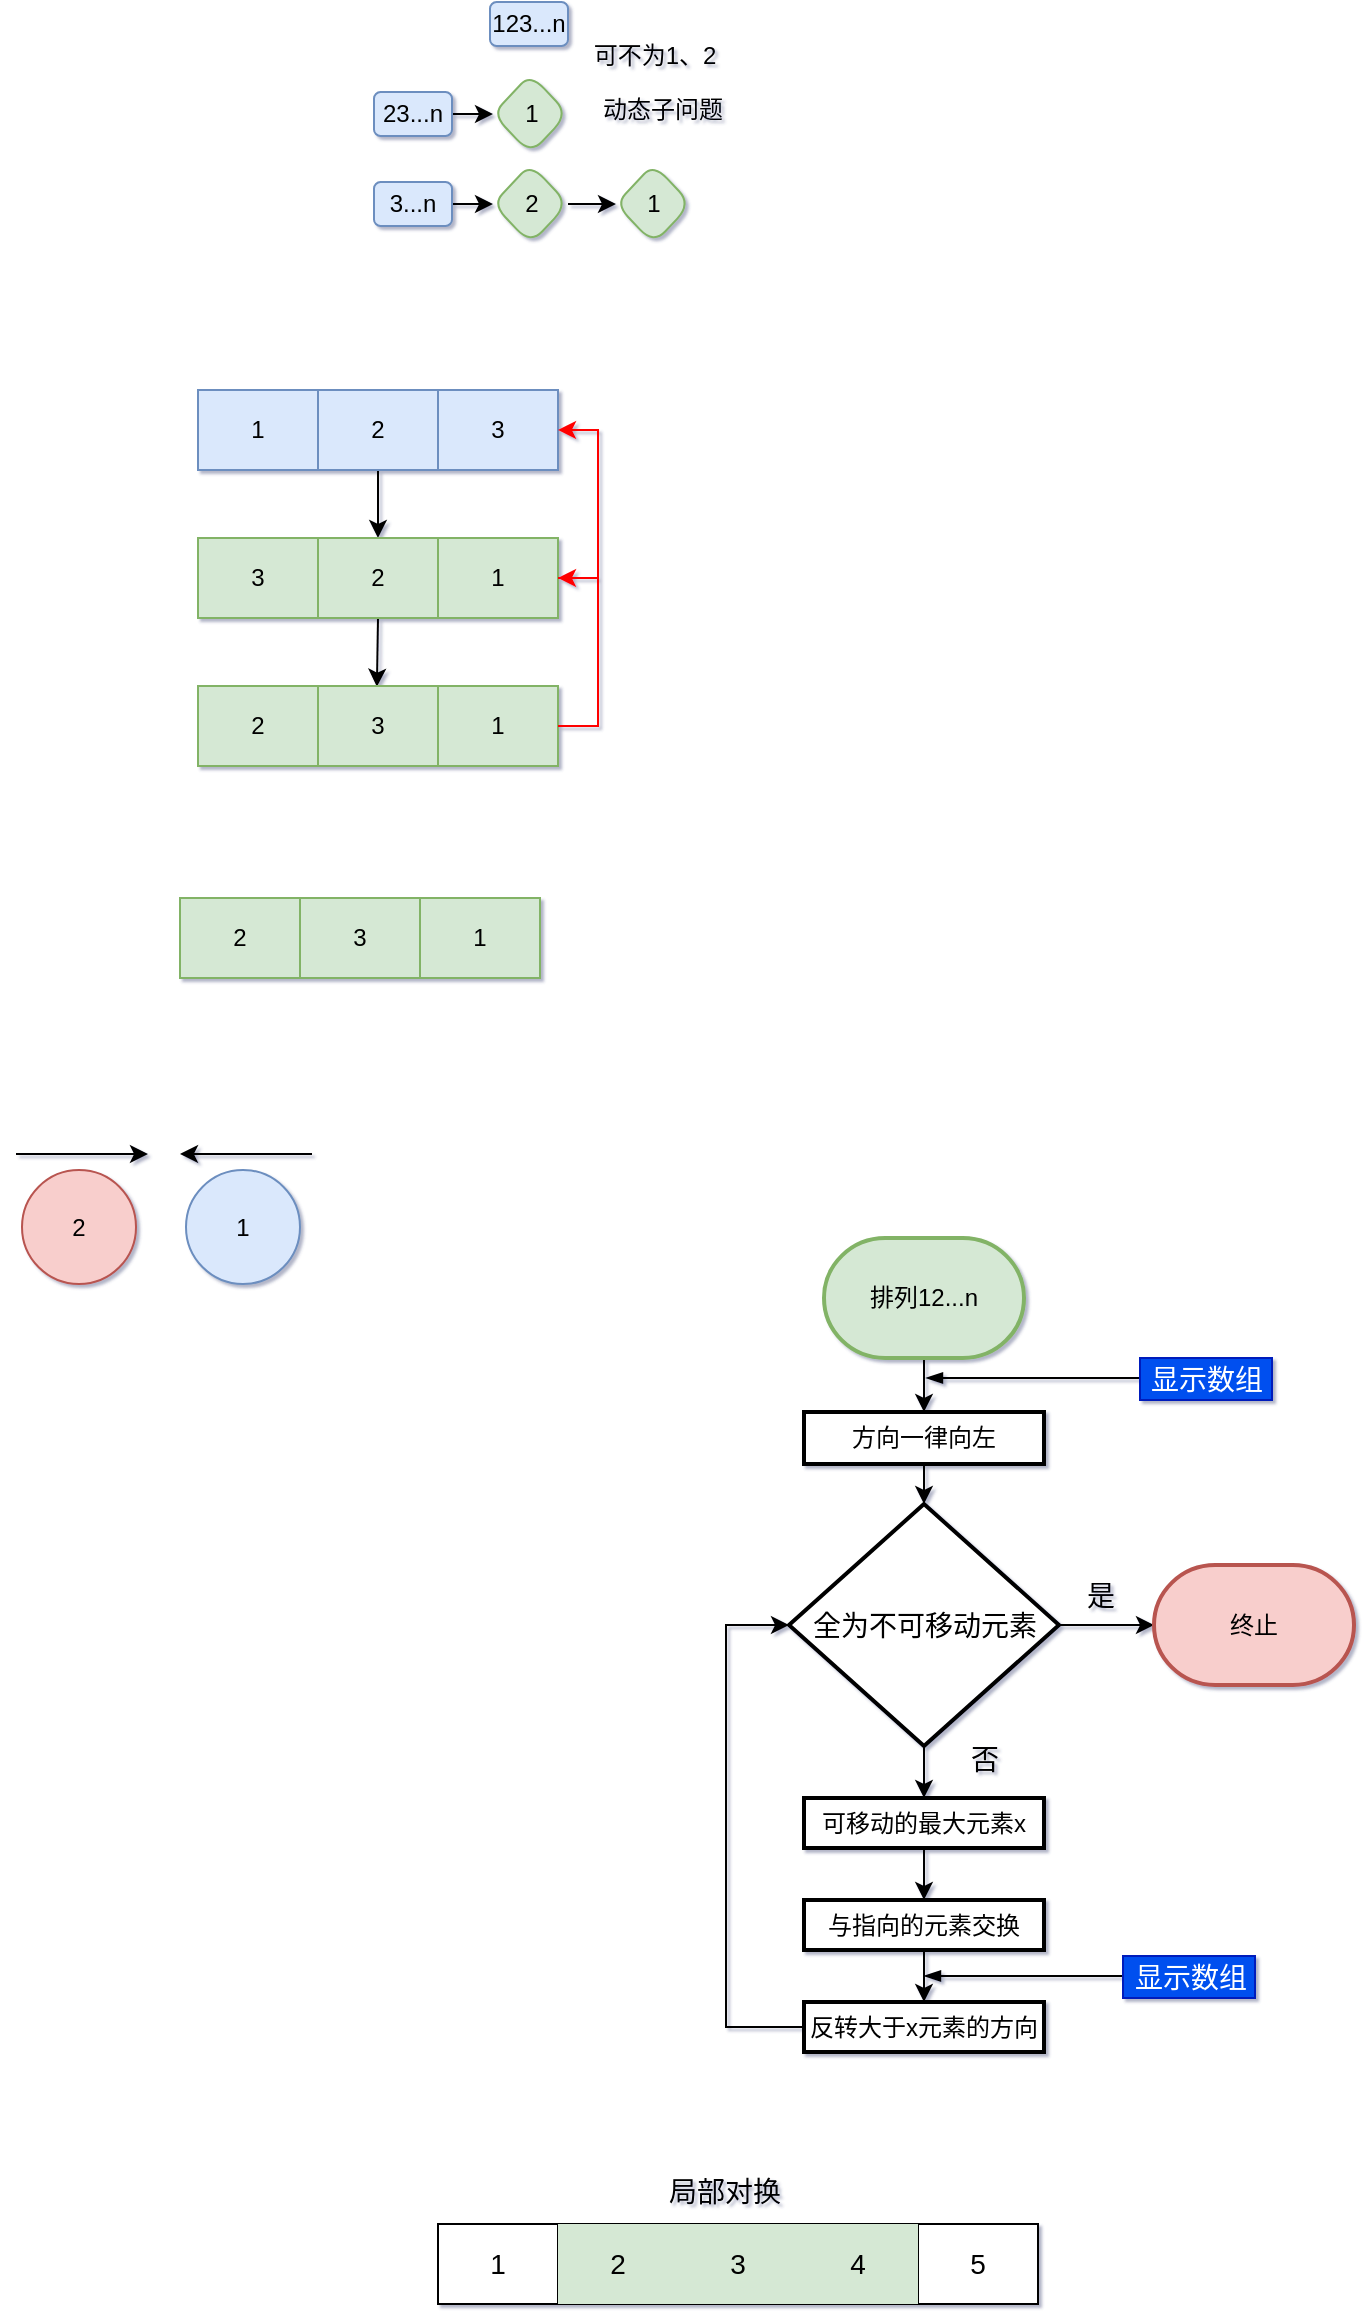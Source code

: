 <mxfile version="16.5.1" type="device"><diagram id="_5vT52xiEbxAvD_mPl_u" name="第 1 页"><mxGraphModel dx="716" dy="475" grid="0" gridSize="10" guides="1" tooltips="1" connect="1" arrows="1" fold="1" page="1" pageScale="1" pageWidth="1169" pageHeight="1654" background="none" math="0" shadow="1"><root><mxCell id="0"/><mxCell id="1" parent="0"/><mxCell id="AntQZ_FQTZuCz71LpWPA-29" value="123...n" style="rounded=1;whiteSpace=wrap;html=1;fillColor=#dae8fc;strokeColor=#6c8ebf;" parent="1" vertex="1"><mxGeometry x="375" y="233" width="39" height="22" as="geometry"/></mxCell><mxCell id="AntQZ_FQTZuCz71LpWPA-47" style="edgeStyle=orthogonalEdgeStyle;rounded=0;orthogonalLoop=1;jettySize=auto;html=1;exitX=1;exitY=0.5;exitDx=0;exitDy=0;entryX=0;entryY=0.5;entryDx=0;entryDy=0;" parent="1" source="AntQZ_FQTZuCz71LpWPA-30" target="AntQZ_FQTZuCz71LpWPA-32" edge="1"><mxGeometry relative="1" as="geometry"/></mxCell><mxCell id="AntQZ_FQTZuCz71LpWPA-30" value="23...n" style="rounded=1;whiteSpace=wrap;html=1;fillColor=#dae8fc;strokeColor=#6c8ebf;" parent="1" vertex="1"><mxGeometry x="317" y="278" width="39" height="22" as="geometry"/></mxCell><mxCell id="AntQZ_FQTZuCz71LpWPA-32" value="1" style="rhombus;whiteSpace=wrap;html=1;fillColor=#d5e8d4;strokeColor=#82b366;rounded=1;" parent="1" vertex="1"><mxGeometry x="376.5" y="269" width="37.5" height="40" as="geometry"/></mxCell><mxCell id="AntQZ_FQTZuCz71LpWPA-37" value="1" style="rhombus;whiteSpace=wrap;html=1;fillColor=#d5e8d4;strokeColor=#82b366;rounded=1;" parent="1" vertex="1"><mxGeometry x="438" y="314" width="37.5" height="40" as="geometry"/></mxCell><mxCell id="AntQZ_FQTZuCz71LpWPA-46" style="edgeStyle=orthogonalEdgeStyle;rounded=0;orthogonalLoop=1;jettySize=auto;html=1;exitX=1;exitY=0.5;exitDx=0;exitDy=0;entryX=0;entryY=0.5;entryDx=0;entryDy=0;" parent="1" source="AntQZ_FQTZuCz71LpWPA-39" target="AntQZ_FQTZuCz71LpWPA-40" edge="1"><mxGeometry relative="1" as="geometry"/></mxCell><mxCell id="AntQZ_FQTZuCz71LpWPA-39" value="3...n" style="rounded=1;whiteSpace=wrap;html=1;fillColor=#dae8fc;strokeColor=#6c8ebf;" parent="1" vertex="1"><mxGeometry x="317" y="323" width="39" height="22" as="geometry"/></mxCell><mxCell id="AntQZ_FQTZuCz71LpWPA-45" style="edgeStyle=orthogonalEdgeStyle;rounded=0;orthogonalLoop=1;jettySize=auto;html=1;exitX=1;exitY=0.5;exitDx=0;exitDy=0;entryX=0;entryY=0.5;entryDx=0;entryDy=0;" parent="1" source="AntQZ_FQTZuCz71LpWPA-40" target="AntQZ_FQTZuCz71LpWPA-37" edge="1"><mxGeometry relative="1" as="geometry"/></mxCell><mxCell id="AntQZ_FQTZuCz71LpWPA-40" value="2" style="rhombus;whiteSpace=wrap;html=1;fillColor=#d5e8d4;strokeColor=#82b366;rounded=1;" parent="1" vertex="1"><mxGeometry x="376.5" y="314" width="37.5" height="40" as="geometry"/></mxCell><mxCell id="AntQZ_FQTZuCz71LpWPA-48" value="动态子问题" style="text;html=1;align=center;verticalAlign=middle;resizable=0;points=[];autosize=1;strokeColor=none;fillColor=none;" parent="1" vertex="1"><mxGeometry x="426" y="278" width="70" height="18" as="geometry"/></mxCell><mxCell id="AntQZ_FQTZuCz71LpWPA-67" style="edgeStyle=orthogonalEdgeStyle;rounded=0;orthogonalLoop=1;jettySize=auto;html=1;exitX=0.5;exitY=1;exitDx=0;exitDy=0;entryX=0.5;entryY=0;entryDx=0;entryDy=0;" parent="1" source="AntQZ_FQTZuCz71LpWPA-49" target="AntQZ_FQTZuCz71LpWPA-62" edge="1"><mxGeometry relative="1" as="geometry"/></mxCell><mxCell id="AntQZ_FQTZuCz71LpWPA-49" value="" style="shape=table;html=1;whiteSpace=wrap;startSize=0;container=1;collapsible=0;childLayout=tableLayout;fillColor=#dae8fc;strokeColor=#6c8ebf;" parent="1" vertex="1"><mxGeometry x="229" y="427" width="180" height="40" as="geometry"/></mxCell><mxCell id="AntQZ_FQTZuCz71LpWPA-50" value="" style="shape=tableRow;horizontal=0;startSize=0;swimlaneHead=0;swimlaneBody=0;top=0;left=0;bottom=0;right=0;collapsible=0;dropTarget=0;fillColor=none;points=[[0,0.5],[1,0.5]];portConstraint=eastwest;" parent="AntQZ_FQTZuCz71LpWPA-49" vertex="1"><mxGeometry width="180" height="40" as="geometry"/></mxCell><mxCell id="AntQZ_FQTZuCz71LpWPA-51" value="1" style="shape=partialRectangle;html=1;whiteSpace=wrap;connectable=0;fillColor=none;top=0;left=0;bottom=0;right=0;overflow=hidden;" parent="AntQZ_FQTZuCz71LpWPA-50" vertex="1"><mxGeometry width="60" height="40" as="geometry"><mxRectangle width="60" height="40" as="alternateBounds"/></mxGeometry></mxCell><mxCell id="AntQZ_FQTZuCz71LpWPA-52" value="2" style="shape=partialRectangle;html=1;whiteSpace=wrap;connectable=0;fillColor=none;top=0;left=0;bottom=0;right=0;overflow=hidden;" parent="AntQZ_FQTZuCz71LpWPA-50" vertex="1"><mxGeometry x="60" width="60" height="40" as="geometry"><mxRectangle width="60" height="40" as="alternateBounds"/></mxGeometry></mxCell><mxCell id="AntQZ_FQTZuCz71LpWPA-53" value="3" style="shape=partialRectangle;html=1;whiteSpace=wrap;connectable=0;fillColor=none;top=0;left=0;bottom=0;right=0;overflow=hidden;" parent="AntQZ_FQTZuCz71LpWPA-50" vertex="1"><mxGeometry x="120" width="60" height="40" as="geometry"><mxRectangle width="60" height="40" as="alternateBounds"/></mxGeometry></mxCell><mxCell id="AntQZ_FQTZuCz71LpWPA-80" style="edgeStyle=orthogonalEdgeStyle;rounded=0;orthogonalLoop=1;jettySize=auto;html=1;exitX=0.5;exitY=1;exitDx=0;exitDy=0;entryX=0.497;entryY=0.009;entryDx=0;entryDy=0;entryPerimeter=0;" parent="1" source="AntQZ_FQTZuCz71LpWPA-62" target="AntQZ_FQTZuCz71LpWPA-75" edge="1"><mxGeometry relative="1" as="geometry"/></mxCell><mxCell id="AntQZ_FQTZuCz71LpWPA-62" value="" style="shape=table;html=1;whiteSpace=wrap;startSize=0;container=1;collapsible=0;childLayout=tableLayout;fillColor=#d5e8d4;strokeColor=#82b366;" parent="1" vertex="1"><mxGeometry x="229" y="501" width="180" height="40" as="geometry"/></mxCell><mxCell id="AntQZ_FQTZuCz71LpWPA-63" value="" style="shape=tableRow;horizontal=0;startSize=0;swimlaneHead=0;swimlaneBody=0;top=0;left=0;bottom=0;right=0;collapsible=0;dropTarget=0;fillColor=none;points=[[0,0.5],[1,0.5]];portConstraint=eastwest;" parent="AntQZ_FQTZuCz71LpWPA-62" vertex="1"><mxGeometry width="180" height="40" as="geometry"/></mxCell><mxCell id="AntQZ_FQTZuCz71LpWPA-64" value="3" style="shape=partialRectangle;html=1;whiteSpace=wrap;connectable=0;fillColor=none;top=0;left=0;bottom=0;right=0;overflow=hidden;" parent="AntQZ_FQTZuCz71LpWPA-63" vertex="1"><mxGeometry width="60" height="40" as="geometry"><mxRectangle width="60" height="40" as="alternateBounds"/></mxGeometry></mxCell><mxCell id="AntQZ_FQTZuCz71LpWPA-65" value="2" style="shape=partialRectangle;html=1;whiteSpace=wrap;connectable=0;fillColor=none;top=0;left=0;bottom=0;right=0;overflow=hidden;" parent="AntQZ_FQTZuCz71LpWPA-63" vertex="1"><mxGeometry x="60" width="60" height="40" as="geometry"><mxRectangle width="60" height="40" as="alternateBounds"/></mxGeometry></mxCell><mxCell id="AntQZ_FQTZuCz71LpWPA-66" value="1" style="shape=partialRectangle;html=1;whiteSpace=wrap;connectable=0;fillColor=none;top=0;left=0;bottom=0;right=0;overflow=hidden;" parent="AntQZ_FQTZuCz71LpWPA-63" vertex="1"><mxGeometry x="120" width="60" height="40" as="geometry"><mxRectangle width="60" height="40" as="alternateBounds"/></mxGeometry></mxCell><mxCell id="AntQZ_FQTZuCz71LpWPA-69" value="可不为1、2" style="text;html=1;align=center;verticalAlign=middle;resizable=0;points=[];autosize=1;strokeColor=none;fillColor=none;" parent="1" vertex="1"><mxGeometry x="420.75" y="251" width="72" height="18" as="geometry"/></mxCell><mxCell id="AntQZ_FQTZuCz71LpWPA-74" value="" style="shape=table;html=1;whiteSpace=wrap;startSize=0;container=1;collapsible=0;childLayout=tableLayout;fillColor=#d5e8d4;strokeColor=#82b366;" parent="1" vertex="1"><mxGeometry x="229" y="575" width="180" height="40" as="geometry"/></mxCell><mxCell id="AntQZ_FQTZuCz71LpWPA-75" value="" style="shape=tableRow;horizontal=0;startSize=0;swimlaneHead=0;swimlaneBody=0;top=0;left=0;bottom=0;right=0;collapsible=0;dropTarget=0;fillColor=none;points=[[0,0.5],[1,0.5]];portConstraint=eastwest;" parent="AntQZ_FQTZuCz71LpWPA-74" vertex="1"><mxGeometry width="180" height="40" as="geometry"/></mxCell><mxCell id="AntQZ_FQTZuCz71LpWPA-76" value="2" style="shape=partialRectangle;html=1;whiteSpace=wrap;connectable=0;fillColor=none;top=0;left=0;bottom=0;right=0;overflow=hidden;" parent="AntQZ_FQTZuCz71LpWPA-75" vertex="1"><mxGeometry width="60" height="40" as="geometry"><mxRectangle width="60" height="40" as="alternateBounds"/></mxGeometry></mxCell><mxCell id="AntQZ_FQTZuCz71LpWPA-77" value="3" style="shape=partialRectangle;html=1;whiteSpace=wrap;connectable=0;fillColor=none;top=0;left=0;bottom=0;right=0;overflow=hidden;" parent="AntQZ_FQTZuCz71LpWPA-75" vertex="1"><mxGeometry x="60" width="60" height="40" as="geometry"><mxRectangle width="60" height="40" as="alternateBounds"/></mxGeometry></mxCell><mxCell id="AntQZ_FQTZuCz71LpWPA-78" value="1" style="shape=partialRectangle;html=1;whiteSpace=wrap;connectable=0;fillColor=none;top=0;left=0;bottom=0;right=0;overflow=hidden;" parent="AntQZ_FQTZuCz71LpWPA-75" vertex="1"><mxGeometry x="120" width="60" height="40" as="geometry"><mxRectangle width="60" height="40" as="alternateBounds"/></mxGeometry></mxCell><mxCell id="AntQZ_FQTZuCz71LpWPA-82" style="edgeStyle=orthogonalEdgeStyle;rounded=0;orthogonalLoop=1;jettySize=auto;html=1;exitX=1;exitY=0.5;exitDx=0;exitDy=0;entryX=1;entryY=0.5;entryDx=0;entryDy=0;strokeColor=#FF0000;" parent="1" source="AntQZ_FQTZuCz71LpWPA-75" target="AntQZ_FQTZuCz71LpWPA-63" edge="1"><mxGeometry relative="1" as="geometry"/></mxCell><mxCell id="AntQZ_FQTZuCz71LpWPA-83" style="edgeStyle=orthogonalEdgeStyle;rounded=0;orthogonalLoop=1;jettySize=auto;html=1;exitX=1;exitY=0.5;exitDx=0;exitDy=0;strokeColor=#FF0000;" parent="1" source="AntQZ_FQTZuCz71LpWPA-63" target="AntQZ_FQTZuCz71LpWPA-50" edge="1"><mxGeometry relative="1" as="geometry"/></mxCell><mxCell id="mX2e1tDEOgEZnACY25dL-1" value="" style="shape=table;html=1;whiteSpace=wrap;startSize=0;container=1;collapsible=0;childLayout=tableLayout;fillColor=#d5e8d4;strokeColor=#82b366;" vertex="1" parent="1"><mxGeometry x="220" y="681" width="180" height="40" as="geometry"/></mxCell><mxCell id="mX2e1tDEOgEZnACY25dL-2" value="" style="shape=tableRow;horizontal=0;startSize=0;swimlaneHead=0;swimlaneBody=0;top=0;left=0;bottom=0;right=0;collapsible=0;dropTarget=0;fillColor=none;points=[[0,0.5],[1,0.5]];portConstraint=eastwest;" vertex="1" parent="mX2e1tDEOgEZnACY25dL-1"><mxGeometry width="180" height="40" as="geometry"/></mxCell><mxCell id="mX2e1tDEOgEZnACY25dL-3" value="2" style="shape=partialRectangle;html=1;whiteSpace=wrap;connectable=0;fillColor=none;top=0;left=0;bottom=0;right=0;overflow=hidden;" vertex="1" parent="mX2e1tDEOgEZnACY25dL-2"><mxGeometry width="60" height="40" as="geometry"><mxRectangle width="60" height="40" as="alternateBounds"/></mxGeometry></mxCell><mxCell id="mX2e1tDEOgEZnACY25dL-4" value="3" style="shape=partialRectangle;html=1;whiteSpace=wrap;connectable=0;fillColor=none;top=0;left=0;bottom=0;right=0;overflow=hidden;" vertex="1" parent="mX2e1tDEOgEZnACY25dL-2"><mxGeometry x="60" width="60" height="40" as="geometry"><mxRectangle width="60" height="40" as="alternateBounds"/></mxGeometry></mxCell><mxCell id="mX2e1tDEOgEZnACY25dL-5" value="1" style="shape=partialRectangle;html=1;whiteSpace=wrap;connectable=0;fillColor=none;top=0;left=0;bottom=0;right=0;overflow=hidden;" vertex="1" parent="mX2e1tDEOgEZnACY25dL-2"><mxGeometry x="120" width="60" height="40" as="geometry"><mxRectangle width="60" height="40" as="alternateBounds"/></mxGeometry></mxCell><mxCell id="mX2e1tDEOgEZnACY25dL-6" value="2" style="ellipse;whiteSpace=wrap;html=1;aspect=fixed;fillColor=#f8cecc;strokeColor=#b85450;" vertex="1" parent="1"><mxGeometry x="141" y="817" width="57" height="57" as="geometry"/></mxCell><mxCell id="mX2e1tDEOgEZnACY25dL-7" value="" style="endArrow=classic;html=1;rounded=0;" edge="1" parent="1"><mxGeometry width="50" height="50" relative="1" as="geometry"><mxPoint x="138" y="809" as="sourcePoint"/><mxPoint x="204" y="809" as="targetPoint"/></mxGeometry></mxCell><mxCell id="mX2e1tDEOgEZnACY25dL-8" value="1" style="ellipse;whiteSpace=wrap;html=1;aspect=fixed;fillColor=#dae8fc;strokeColor=#6c8ebf;" vertex="1" parent="1"><mxGeometry x="223" y="817" width="57" height="57" as="geometry"/></mxCell><mxCell id="mX2e1tDEOgEZnACY25dL-9" value="" style="endArrow=classic;html=1;rounded=0;" edge="1" parent="1"><mxGeometry width="50" height="50" relative="1" as="geometry"><mxPoint x="286" y="809" as="sourcePoint"/><mxPoint x="220" y="809" as="targetPoint"/></mxGeometry></mxCell><mxCell id="mX2e1tDEOgEZnACY25dL-19" value="" style="edgeStyle=orthogonalEdgeStyle;rounded=0;orthogonalLoop=1;jettySize=auto;html=1;" edge="1" parent="1" source="mX2e1tDEOgEZnACY25dL-17" target="mX2e1tDEOgEZnACY25dL-18"><mxGeometry relative="1" as="geometry"/></mxCell><mxCell id="mX2e1tDEOgEZnACY25dL-17" value="排列12...n&lt;br&gt;" style="strokeWidth=2;html=1;shape=mxgraph.flowchart.terminator;whiteSpace=wrap;fillColor=#d5e8d4;strokeColor=#82b366;" vertex="1" parent="1"><mxGeometry x="542" y="851" width="100" height="60" as="geometry"/></mxCell><mxCell id="mX2e1tDEOgEZnACY25dL-21" style="edgeStyle=orthogonalEdgeStyle;rounded=0;orthogonalLoop=1;jettySize=auto;html=1;exitX=0.5;exitY=1;exitDx=0;exitDy=0;entryX=0.5;entryY=0;entryDx=0;entryDy=0;entryPerimeter=0;fontSize=14;" edge="1" parent="1" source="mX2e1tDEOgEZnACY25dL-18" target="mX2e1tDEOgEZnACY25dL-20"><mxGeometry relative="1" as="geometry"/></mxCell><mxCell id="mX2e1tDEOgEZnACY25dL-18" value="方向一律向左" style="whiteSpace=wrap;html=1;strokeWidth=2;" vertex="1" parent="1"><mxGeometry x="532" y="938" width="120" height="26" as="geometry"/></mxCell><mxCell id="mX2e1tDEOgEZnACY25dL-23" style="edgeStyle=orthogonalEdgeStyle;rounded=0;orthogonalLoop=1;jettySize=auto;html=1;exitX=1;exitY=0.5;exitDx=0;exitDy=0;exitPerimeter=0;entryX=0;entryY=0.5;entryDx=0;entryDy=0;entryPerimeter=0;fontSize=14;" edge="1" parent="1" source="mX2e1tDEOgEZnACY25dL-20" target="mX2e1tDEOgEZnACY25dL-22"><mxGeometry relative="1" as="geometry"/></mxCell><mxCell id="mX2e1tDEOgEZnACY25dL-26" value="" style="edgeStyle=orthogonalEdgeStyle;rounded=0;orthogonalLoop=1;jettySize=auto;html=1;fontSize=14;" edge="1" parent="1" source="mX2e1tDEOgEZnACY25dL-20" target="mX2e1tDEOgEZnACY25dL-25"><mxGeometry relative="1" as="geometry"/></mxCell><mxCell id="mX2e1tDEOgEZnACY25dL-20" value="&lt;font style=&quot;font-size: 14px&quot;&gt;全为不可移动元素&lt;/font&gt;" style="strokeWidth=2;html=1;shape=mxgraph.flowchart.decision;whiteSpace=wrap;" vertex="1" parent="1"><mxGeometry x="524.5" y="984" width="135" height="121" as="geometry"/></mxCell><mxCell id="mX2e1tDEOgEZnACY25dL-22" value="终止" style="strokeWidth=2;html=1;shape=mxgraph.flowchart.terminator;whiteSpace=wrap;fillColor=#f8cecc;strokeColor=#b85450;" vertex="1" parent="1"><mxGeometry x="707" y="1014.5" width="100" height="60" as="geometry"/></mxCell><mxCell id="mX2e1tDEOgEZnACY25dL-24" value="是" style="text;html=1;align=center;verticalAlign=middle;resizable=0;points=[];autosize=1;strokeColor=none;fillColor=none;fontSize=14;" vertex="1" parent="1"><mxGeometry x="667.5" y="1019" width="24" height="21" as="geometry"/></mxCell><mxCell id="mX2e1tDEOgEZnACY25dL-28" value="" style="edgeStyle=orthogonalEdgeStyle;rounded=0;orthogonalLoop=1;jettySize=auto;html=1;fontSize=14;" edge="1" parent="1" source="mX2e1tDEOgEZnACY25dL-25" target="mX2e1tDEOgEZnACY25dL-27"><mxGeometry relative="1" as="geometry"/></mxCell><mxCell id="mX2e1tDEOgEZnACY25dL-25" value="可移动的最大元素x" style="whiteSpace=wrap;html=1;strokeWidth=2;" vertex="1" parent="1"><mxGeometry x="532" y="1131" width="120" height="25" as="geometry"/></mxCell><mxCell id="mX2e1tDEOgEZnACY25dL-31" value="" style="edgeStyle=orthogonalEdgeStyle;rounded=0;orthogonalLoop=1;jettySize=auto;html=1;fontSize=14;" edge="1" parent="1" source="mX2e1tDEOgEZnACY25dL-27" target="mX2e1tDEOgEZnACY25dL-30"><mxGeometry relative="1" as="geometry"/></mxCell><mxCell id="mX2e1tDEOgEZnACY25dL-27" value="与指向的元素交换" style="whiteSpace=wrap;html=1;strokeWidth=2;" vertex="1" parent="1"><mxGeometry x="532" y="1182" width="120" height="25" as="geometry"/></mxCell><mxCell id="mX2e1tDEOgEZnACY25dL-29" value="否" style="text;html=1;align=center;verticalAlign=middle;resizable=0;points=[];autosize=1;strokeColor=none;fillColor=none;fontSize=14;" vertex="1" parent="1"><mxGeometry x="610" y="1101" width="24" height="21" as="geometry"/></mxCell><mxCell id="mX2e1tDEOgEZnACY25dL-32" style="edgeStyle=orthogonalEdgeStyle;rounded=0;orthogonalLoop=1;jettySize=auto;html=1;exitX=0;exitY=0.5;exitDx=0;exitDy=0;entryX=0;entryY=0.5;entryDx=0;entryDy=0;entryPerimeter=0;fontSize=14;" edge="1" parent="1" source="mX2e1tDEOgEZnACY25dL-30" target="mX2e1tDEOgEZnACY25dL-20"><mxGeometry relative="1" as="geometry"><Array as="points"><mxPoint x="493" y="1246"/><mxPoint x="493" y="1045"/></Array></mxGeometry></mxCell><mxCell id="mX2e1tDEOgEZnACY25dL-30" value="反转大于x元素的方向" style="whiteSpace=wrap;html=1;strokeWidth=2;" vertex="1" parent="1"><mxGeometry x="532" y="1233" width="120" height="25" as="geometry"/></mxCell><mxCell id="mX2e1tDEOgEZnACY25dL-33" value="" style="endArrow=blockThin;html=1;rounded=0;fontSize=14;endFill=1;" edge="1" parent="1"><mxGeometry width="50" height="50" relative="1" as="geometry"><mxPoint x="700" y="921" as="sourcePoint"/><mxPoint x="593" y="921" as="targetPoint"/><Array as="points"><mxPoint x="688" y="921"/></Array></mxGeometry></mxCell><mxCell id="mX2e1tDEOgEZnACY25dL-34" value="显示数组" style="text;html=1;align=center;verticalAlign=middle;resizable=0;points=[];autosize=1;fontSize=14;fillColor=#0050ef;fontColor=#ffffff;strokeColor=#001DBC;" vertex="1" parent="1"><mxGeometry x="700" y="911" width="66" height="21" as="geometry"/></mxCell><mxCell id="mX2e1tDEOgEZnACY25dL-36" value="" style="endArrow=blockThin;html=1;rounded=0;fontSize=14;endFill=1;" edge="1" parent="1"><mxGeometry width="50" height="50" relative="1" as="geometry"><mxPoint x="730.5" y="1220" as="sourcePoint"/><mxPoint x="592" y="1220" as="targetPoint"/><Array as="points"><mxPoint x="718.5" y="1220"/></Array></mxGeometry></mxCell><mxCell id="mX2e1tDEOgEZnACY25dL-37" value="显示数组" style="text;html=1;align=center;verticalAlign=middle;resizable=0;points=[];autosize=1;strokeColor=#001DBC;fillColor=#0050ef;fontSize=14;fontColor=#ffffff;" vertex="1" parent="1"><mxGeometry x="691.5" y="1210" width="66" height="21" as="geometry"/></mxCell><mxCell id="mX2e1tDEOgEZnACY25dL-38" value="" style="shape=table;html=1;whiteSpace=wrap;startSize=0;container=1;collapsible=0;childLayout=tableLayout;fontSize=14;" vertex="1" parent="1"><mxGeometry x="349" y="1344" width="300" height="40" as="geometry"/></mxCell><mxCell id="mX2e1tDEOgEZnACY25dL-39" value="" style="shape=tableRow;horizontal=0;startSize=0;swimlaneHead=0;swimlaneBody=0;top=0;left=0;bottom=0;right=0;collapsible=0;dropTarget=0;fillColor=none;points=[[0,0.5],[1,0.5]];portConstraint=eastwest;fontSize=14;" vertex="1" parent="mX2e1tDEOgEZnACY25dL-38"><mxGeometry width="300" height="40" as="geometry"/></mxCell><mxCell id="mX2e1tDEOgEZnACY25dL-40" value="1" style="shape=partialRectangle;html=1;whiteSpace=wrap;connectable=0;fillColor=none;top=0;left=0;bottom=0;right=0;overflow=hidden;fontSize=14;" vertex="1" parent="mX2e1tDEOgEZnACY25dL-39"><mxGeometry width="60" height="40" as="geometry"><mxRectangle width="60" height="40" as="alternateBounds"/></mxGeometry></mxCell><mxCell id="mX2e1tDEOgEZnACY25dL-41" value="2" style="shape=partialRectangle;html=1;whiteSpace=wrap;connectable=0;fillColor=#d5e8d4;top=0;left=0;bottom=0;right=0;overflow=hidden;fontSize=14;strokeColor=#82b366;" vertex="1" parent="mX2e1tDEOgEZnACY25dL-39"><mxGeometry x="60" width="60" height="40" as="geometry"><mxRectangle width="60" height="40" as="alternateBounds"/></mxGeometry></mxCell><mxCell id="mX2e1tDEOgEZnACY25dL-42" value="3" style="shape=partialRectangle;html=1;whiteSpace=wrap;connectable=0;fillColor=#d5e8d4;top=0;left=0;bottom=0;right=0;overflow=hidden;fontSize=14;strokeColor=#82b366;" vertex="1" parent="mX2e1tDEOgEZnACY25dL-39"><mxGeometry x="120" width="60" height="40" as="geometry"><mxRectangle width="60" height="40" as="alternateBounds"/></mxGeometry></mxCell><mxCell id="mX2e1tDEOgEZnACY25dL-51" value="4" style="shape=partialRectangle;html=1;whiteSpace=wrap;connectable=0;fillColor=#d5e8d4;top=0;left=0;bottom=0;right=0;overflow=hidden;fontSize=14;strokeColor=#82b366;" vertex="1" parent="mX2e1tDEOgEZnACY25dL-39"><mxGeometry x="180" width="60" height="40" as="geometry"><mxRectangle width="60" height="40" as="alternateBounds"/></mxGeometry></mxCell><mxCell id="mX2e1tDEOgEZnACY25dL-52" value="5" style="shape=partialRectangle;html=1;whiteSpace=wrap;connectable=0;fillColor=none;top=0;left=0;bottom=0;right=0;overflow=hidden;fontSize=14;" vertex="1" parent="mX2e1tDEOgEZnACY25dL-39"><mxGeometry x="240" width="60" height="40" as="geometry"><mxRectangle width="60" height="40" as="alternateBounds"/></mxGeometry></mxCell><mxCell id="mX2e1tDEOgEZnACY25dL-53" value="局部对换" style="text;html=1;align=center;verticalAlign=middle;resizable=0;points=[];autosize=1;strokeColor=none;fillColor=none;fontSize=14;" vertex="1" parent="1"><mxGeometry x="458.5" y="1317" width="66" height="21" as="geometry"/></mxCell></root></mxGraphModel></diagram></mxfile>